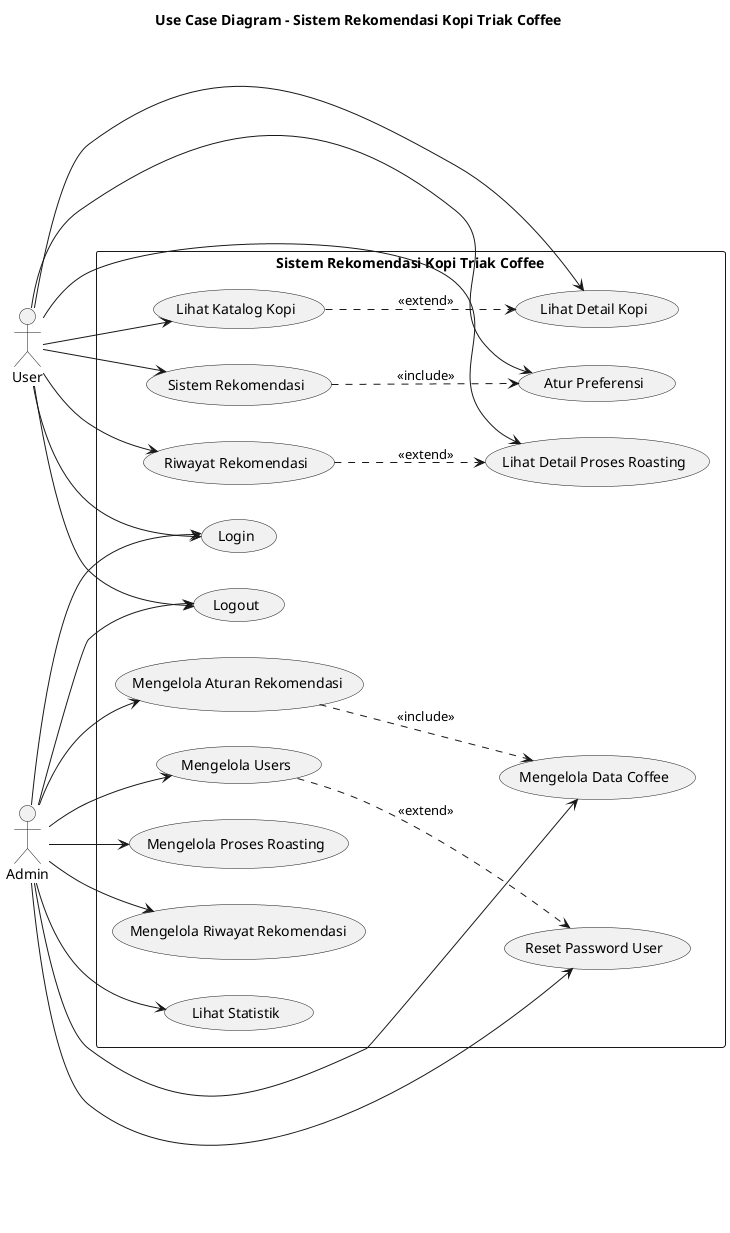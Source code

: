 @startuml Use Case Diagram - Sistem Rekomendasi Kopi Triak Coffee

!define RECTANGLE class

title Use Case Diagram - Sistem Rekomendasi Kopi Triak Coffee

left to right direction

actor "User" as user
actor "Admin" as admin

rectangle "Sistem Rekomendasi Kopi Triak Coffee" {
  usecase "Login" as UC1
  usecase "Logout" as UC2
  
  ' User Use Cases
  usecase "Sistem Rekomendasi" as UC3
  usecase "Riwayat Rekomendasi" as UC4
  usecase "Lihat Detail Proses Roasting" as UC5
  usecase "Atur Preferensi" as UC6
  usecase "Lihat Katalog Kopi" as UC7
  usecase "Lihat Detail Kopi" as UC8
  
  ' Admin Use Cases
  usecase "Mengelola Users" as UC9
  usecase "Mengelola Aturan Rekomendasi" as UC10
  usecase "Mengelola Data Coffee" as UC11
  usecase "Mengelola Proses Roasting" as UC12
  usecase "Mengelola Riwayat Rekomendasi" as UC13
  usecase "Lihat Statistik" as UC14
  usecase "Reset Password User" as UC15
}

' User associations
user --> UC1
user --> UC2
user --> UC3
user --> UC4
user --> UC5
user --> UC6
user --> UC7
user --> UC8

' Admin associations
admin --> UC1
admin --> UC2
admin --> UC9
admin --> UC10
admin --> UC11
admin --> UC12
admin --> UC13
admin --> UC14
admin --> UC15

' Extend relationships (optional features)
UC4 ..> UC5 : <<extend>>
UC7 ..> UC8 : <<extend>>
UC9 ..> UC15 : <<extend>>

' Include relationships (mandatory features)
UC3 ..> UC6 : <<include>>
UC10 ..> UC11 : <<include>>

@enduml 